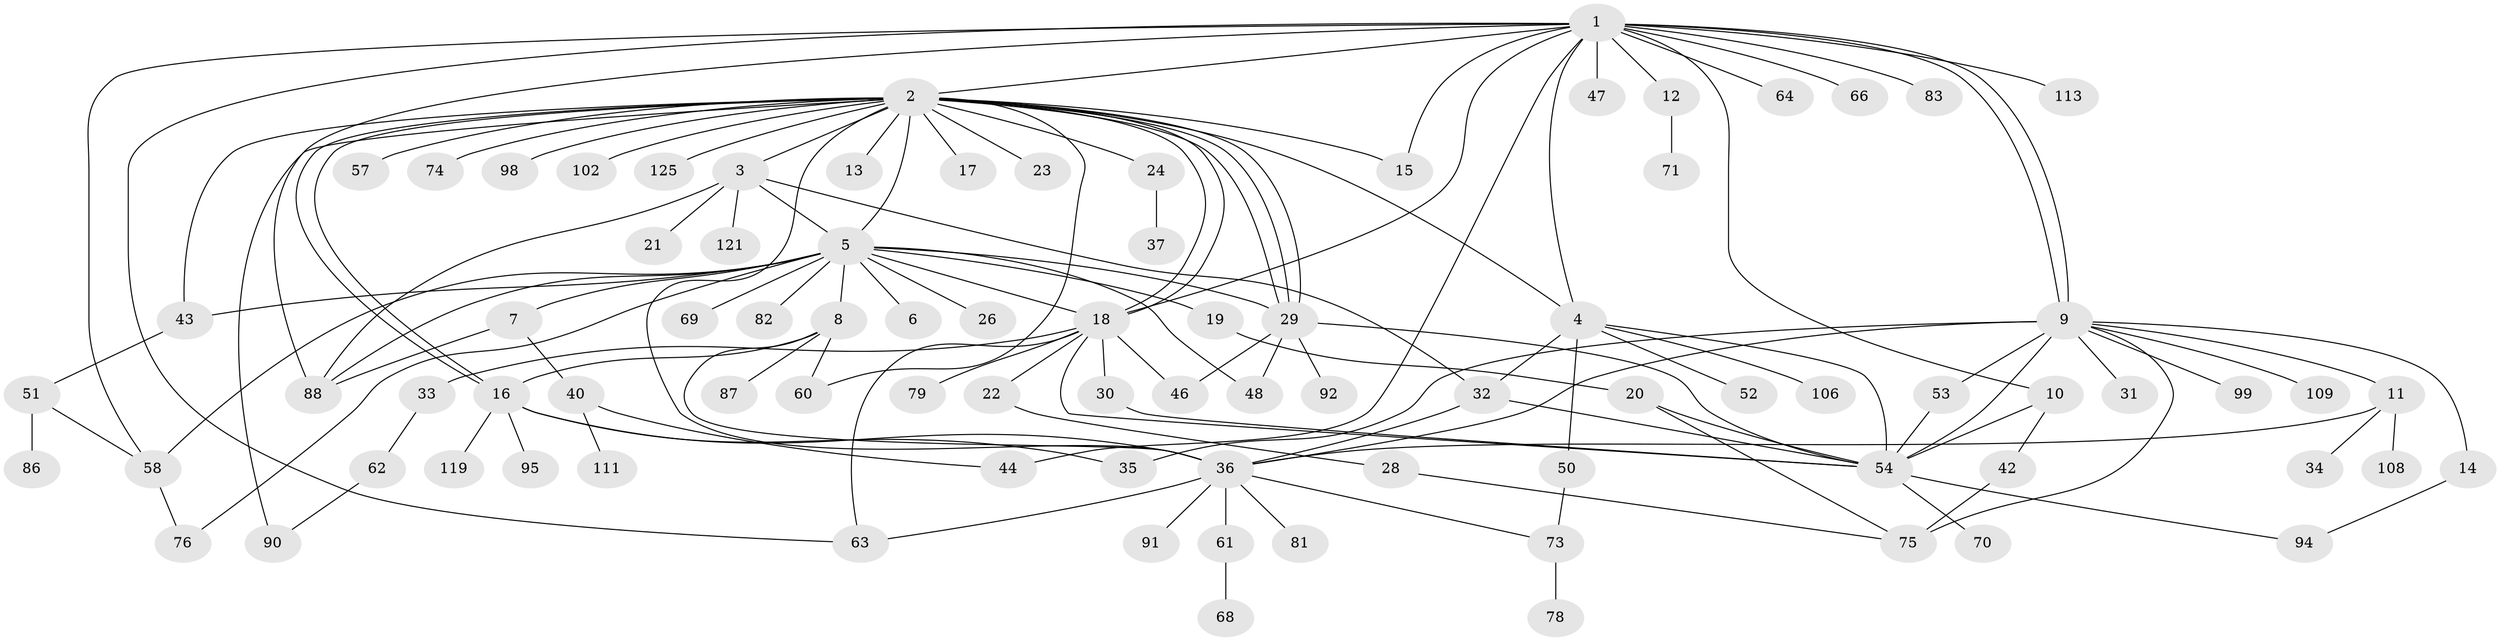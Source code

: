 // original degree distribution, {17: 0.008, 25: 0.008, 6: 0.032, 7: 0.008, 16: 0.008, 1: 0.432, 3: 0.16, 5: 0.008, 13: 0.008, 4: 0.08, 2: 0.224, 9: 0.008, 14: 0.008, 8: 0.008}
// Generated by graph-tools (version 1.1) at 2025/18/03/04/25 18:18:05]
// undirected, 87 vertices, 132 edges
graph export_dot {
graph [start="1"]
  node [color=gray90,style=filled];
  1;
  2;
  3;
  4;
  5 [super="+84"];
  6;
  7;
  8;
  9 [super="+25"];
  10;
  11;
  12;
  13;
  14;
  15;
  16 [super="+27"];
  17;
  18 [super="+110+105+41+72"];
  19;
  20;
  21;
  22 [super="+39"];
  23;
  24;
  26;
  28 [super="+120"];
  29 [super="+65+38+85"];
  30;
  31;
  32 [super="+103"];
  33;
  34;
  35 [super="+59"];
  36 [super="+45"];
  37;
  40;
  42;
  43;
  44 [super="+101"];
  46 [super="+124"];
  47;
  48;
  50;
  51;
  52;
  53;
  54 [super="+55"];
  57;
  58;
  60 [super="+116+77"];
  61;
  62;
  63;
  64;
  66;
  68;
  69;
  70 [super="+107"];
  71;
  73;
  74;
  75 [super="+97+96"];
  76;
  78;
  79;
  81;
  82;
  83;
  86;
  87;
  88 [super="+115"];
  90;
  91;
  92;
  94;
  95;
  98;
  99;
  102;
  106;
  108;
  109;
  111;
  113;
  119;
  121;
  125;
  1 -- 2;
  1 -- 4;
  1 -- 9;
  1 -- 9;
  1 -- 10;
  1 -- 12;
  1 -- 15;
  1 -- 18;
  1 -- 44;
  1 -- 47;
  1 -- 58;
  1 -- 63;
  1 -- 64;
  1 -- 66;
  1 -- 83;
  1 -- 88;
  1 -- 113;
  2 -- 3;
  2 -- 4;
  2 -- 5;
  2 -- 13;
  2 -- 15;
  2 -- 16;
  2 -- 16;
  2 -- 17;
  2 -- 18;
  2 -- 18;
  2 -- 23;
  2 -- 24;
  2 -- 29;
  2 -- 29;
  2 -- 29;
  2 -- 36;
  2 -- 43;
  2 -- 57;
  2 -- 74;
  2 -- 90;
  2 -- 98;
  2 -- 102;
  2 -- 125;
  2 -- 60;
  3 -- 5;
  3 -- 21;
  3 -- 32;
  3 -- 88;
  3 -- 121;
  4 -- 50;
  4 -- 52;
  4 -- 54;
  4 -- 106;
  4 -- 32;
  5 -- 6;
  5 -- 7;
  5 -- 8;
  5 -- 19;
  5 -- 26;
  5 -- 43;
  5 -- 48;
  5 -- 58;
  5 -- 69;
  5 -- 76;
  5 -- 82;
  5 -- 88;
  5 -- 29;
  5 -- 18;
  7 -- 40;
  7 -- 88;
  8 -- 16;
  8 -- 60;
  8 -- 87;
  8 -- 36;
  9 -- 11;
  9 -- 14;
  9 -- 31;
  9 -- 35;
  9 -- 53;
  9 -- 75 [weight=2];
  9 -- 99;
  9 -- 109;
  9 -- 54 [weight=2];
  9 -- 36;
  10 -- 42;
  10 -- 54;
  11 -- 34;
  11 -- 108;
  11 -- 36;
  12 -- 71;
  14 -- 94;
  16 -- 95;
  16 -- 119;
  16 -- 35;
  16 -- 36;
  18 -- 22;
  18 -- 30;
  18 -- 33;
  18 -- 46;
  18 -- 79;
  18 -- 54 [weight=2];
  18 -- 63;
  19 -- 20;
  20 -- 75;
  20 -- 54;
  22 -- 28;
  24 -- 37;
  28 -- 75;
  29 -- 46;
  29 -- 54;
  29 -- 48;
  29 -- 92;
  30 -- 54;
  32 -- 54;
  32 -- 36;
  33 -- 62;
  36 -- 63;
  36 -- 91;
  36 -- 73;
  36 -- 81;
  36 -- 61;
  40 -- 44;
  40 -- 111;
  42 -- 75;
  43 -- 51;
  50 -- 73;
  51 -- 58;
  51 -- 86;
  53 -- 54;
  54 -- 70;
  54 -- 94;
  58 -- 76;
  61 -- 68;
  62 -- 90;
  73 -- 78;
}
